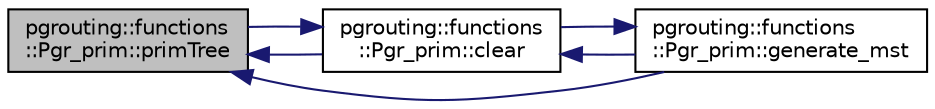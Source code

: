 digraph "pgrouting::functions::Pgr_prim::primTree"
{
  edge [fontname="Helvetica",fontsize="10",labelfontname="Helvetica",labelfontsize="10"];
  node [fontname="Helvetica",fontsize="10",shape=record];
  rankdir="LR";
  Node171 [label="pgrouting::functions\l::Pgr_prim::primTree",height=0.2,width=0.4,color="black", fillcolor="grey75", style="filled", fontcolor="black"];
  Node171 -> Node172 [dir="back",color="midnightblue",fontsize="10",style="solid",fontname="Helvetica"];
  Node172 [label="pgrouting::functions\l::Pgr_prim::clear",height=0.2,width=0.4,color="black", fillcolor="white", style="filled",URL="$classpgrouting_1_1functions_1_1Pgr__prim.html#af1bc7f51e5006ca7cf8b8fd9198594f6"];
  Node172 -> Node173 [dir="back",color="midnightblue",fontsize="10",style="solid",fontname="Helvetica"];
  Node173 [label="pgrouting::functions\l::Pgr_prim::generate_mst",height=0.2,width=0.4,color="black", fillcolor="white", style="filled",URL="$classpgrouting_1_1functions_1_1Pgr__prim.html#a82f2edb499c418880cabe32d0a57c93e"];
  Node173 -> Node172 [dir="back",color="midnightblue",fontsize="10",style="solid",fontname="Helvetica"];
  Node172 -> Node171 [dir="back",color="midnightblue",fontsize="10",style="solid",fontname="Helvetica"];
  Node171 -> Node173 [dir="back",color="midnightblue",fontsize="10",style="solid",fontname="Helvetica"];
}

